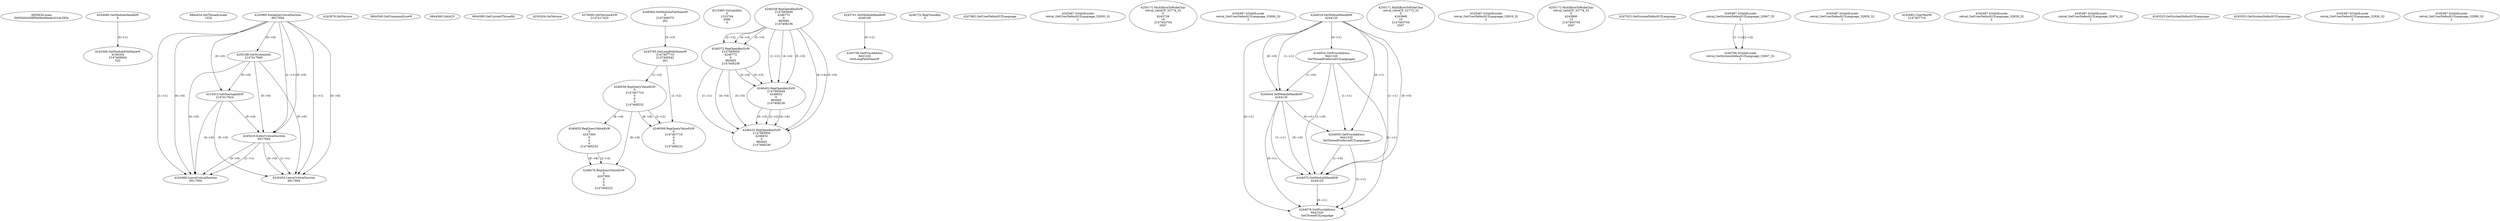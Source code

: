 // Global SCDG with merge call
digraph {
	0 [label="6850628.main
00050d42d5ff38d9eddbedc431dc283e"]
	1 [label="4254480.GetModuleHandleW
0"]
	2 [label="6844434.SetThreadLocale
1024"]
	3 [label="4243965.InitializeCriticalSection
6917004"]
	4 [label="4243979.GetVersion
"]
	5 [label="4250188.GetSystemInfo
2147417660"]
	3 -> 5 [label="(0-->0)"]
	6 [label="6844540.GetCommandLineW
"]
	7 [label="4214413.GetStartupInfoW
2147417624"]
	3 -> 7 [label="(0-->0)"]
	5 -> 7 [label="(0-->0)"]
	8 [label="6844560.GetACP
"]
	9 [label="6844580.GetCurrentThreadId
"]
	10 [label="4250204.GetVersion
"]
	11 [label="4276690.GetVersionExW
2147417420"]
	12 [label="4243306.GetModuleFileNameW
4194304
2147408904
522"]
	1 -> 12 [label="(0-->1)"]
	13 [label="4248064.GetModuleFileNameW
0
2147408370
261"]
	14 [label="4215383.VirtualAlloc
0
1310704
4096
4"]
	15 [label="4246338.RegOpenKeyExW
2147483649
4246772
0
983065
2147408236"]
	16 [label="4246372.RegOpenKeyExW
2147483650
4246772
0
983065
2147408236"]
	15 -> 16 [label="(2-->2)"]
	15 -> 16 [label="(4-->4)"]
	15 -> 16 [label="(5-->5)"]
	17 [label="4245741.GetModuleHandleW
4246160"]
	18 [label="4245758.GetProcAddress
9441320
GetLongPathNameW"]
	17 -> 18 [label="(0-->1)"]
	19 [label="4245785.GetLongPathNameW
2147407710
2147406542
261"]
	13 -> 19 [label="(3-->3)"]
	20 [label="4246556.RegQueryValueExW
0
2147407710
0
0
0
2147408232"]
	19 -> 20 [label="(1-->2)"]
	21 [label="4246599.RegQueryValueExW
0
2147407710
0
0
0
2147408232"]
	19 -> 21 [label="(1-->2)"]
	20 -> 21 [label="(2-->2)"]
	20 -> 21 [label="(6-->6)"]
	22 [label="4246722.RegCloseKey
0"]
	23 [label="4247883.GetUserDefaultUILanguage
"]
	24 [label="4245418.EnterCriticalSection
6917004"]
	3 -> 24 [label="(1-->1)"]
	3 -> 24 [label="(0-->0)"]
	5 -> 24 [label="(0-->0)"]
	7 -> 24 [label="(0-->0)"]
	25 [label="4245469.LeaveCriticalSection
6917004"]
	3 -> 25 [label="(1-->1)"]
	24 -> 25 [label="(1-->1)"]
	3 -> 25 [label="(0-->0)"]
	5 -> 25 [label="(0-->0)"]
	7 -> 25 [label="(0-->0)"]
	24 -> 25 [label="(0-->0)"]
	26 [label="4245487.IsValidLocale
retval_GetUserDefaultUILanguage_32830_32
2"]
	27 [label="4250171.MultiByteToWideChar
retval_GetACP_32774_32
0
4243728
16
2147403704
2047"]
	28 [label="4246402.RegOpenKeyExW
2147483649
4246832
0
983065
2147408236"]
	15 -> 28 [label="(1-->1)"]
	15 -> 28 [label="(4-->4)"]
	16 -> 28 [label="(4-->4)"]
	15 -> 28 [label="(5-->5)"]
	16 -> 28 [label="(5-->5)"]
	29 [label="4246432.RegOpenKeyExW
2147483650
4246832
0
983065
2147408236"]
	16 -> 29 [label="(1-->1)"]
	28 -> 29 [label="(2-->2)"]
	15 -> 29 [label="(4-->4)"]
	16 -> 29 [label="(4-->4)"]
	28 -> 29 [label="(4-->4)"]
	15 -> 29 [label="(5-->5)"]
	16 -> 29 [label="(5-->5)"]
	28 -> 29 [label="(5-->5)"]
	30 [label="4246635.RegQueryValueExW
0
4247000
0
0
0
2147408232"]
	20 -> 30 [label="(6-->6)"]
	31 [label="4245487.IsValidLocale
retval_GetUserDefaultUILanguage_33000_32
2"]
	32 [label="4244018.GetModuleHandleW
4244120"]
	33 [label="4244024.GetProcAddress
9441320
GetThreadPreferredUILanguages"]
	32 -> 33 [label="(0-->1)"]
	34 [label="4244044.GetModuleHandleW
4244120"]
	32 -> 34 [label="(1-->1)"]
	32 -> 34 [label="(0-->0)"]
	33 -> 34 [label="(1-->0)"]
	35 [label="4244050.GetProcAddress
9441320
SetThreadPreferredUILanguages"]
	32 -> 35 [label="(0-->1)"]
	33 -> 35 [label="(1-->1)"]
	34 -> 35 [label="(0-->1)"]
	36 [label="4244070.GetModuleHandleW
4244120"]
	32 -> 36 [label="(1-->1)"]
	34 -> 36 [label="(1-->1)"]
	32 -> 36 [label="(0-->0)"]
	33 -> 36 [label="(1-->0)"]
	34 -> 36 [label="(0-->0)"]
	35 -> 36 [label="(1-->0)"]
	37 [label="4244076.GetProcAddress
9441320
GetThreadUILanguage"]
	32 -> 37 [label="(0-->1)"]
	33 -> 37 [label="(1-->1)"]
	34 -> 37 [label="(0-->1)"]
	35 -> 37 [label="(1-->1)"]
	36 -> 37 [label="(0-->1)"]
	38 [label="4250171.MultiByteToWideChar
retval_GetACP_32773_32
0
4243868
10
2147403704
2047"]
	39 [label="4245487.IsValidLocale
retval_GetUserDefaultUILanguage_32816_32
2"]
	40 [label="4250171.MultiByteToWideChar
retval_GetACP_32774_32
0
4243880
13
2147403704
2047"]
	41 [label="4245454.LeaveCriticalSection
6917004"]
	3 -> 41 [label="(1-->1)"]
	24 -> 41 [label="(1-->1)"]
	3 -> 41 [label="(0-->0)"]
	5 -> 41 [label="(0-->0)"]
	7 -> 41 [label="(0-->0)"]
	24 -> 41 [label="(0-->0)"]
	42 [label="4247923.GetSystemDefaultUILanguage
"]
	43 [label="4245487.IsValidLocale
retval_GetSystemDefaultUILanguage_32847_32
2"]
	44 [label="4246676.RegQueryValueExW
0
4247000
0
0
0
2147408232"]
	30 -> 44 [label="(2-->2)"]
	20 -> 44 [label="(6-->6)"]
	30 -> 44 [label="(6-->6)"]
	45 [label="4245487.IsValidLocale
retval_GetUserDefaultUILanguage_32859_32
2"]
	46 [label="4245683.CharNextW
2147407716"]
	47 [label="4245487.IsValidLocale
retval_GetUserDefaultUILanguage_32829_32
2"]
	48 [label="4245487.IsValidLocale
retval_GetUserDefaultUILanguage_32874_32
2"]
	49 [label="4244766.IsValidLocale
retval_GetSystemDefaultUILanguage_32847_32
2"]
	43 -> 49 [label="(1-->1)"]
	43 -> 49 [label="(2-->2)"]
	50 [label="4245525.GetSystemDefaultUILanguage
"]
	51 [label="4245552.GetSystemDefaultUILanguage
"]
	52 [label="4245487.IsValidLocale
retval_GetUserDefaultUILanguage_32926_32
2"]
	53 [label="4245487.IsValidLocale
retval_GetUserDefaultUILanguage_32890_32
2"]
}
